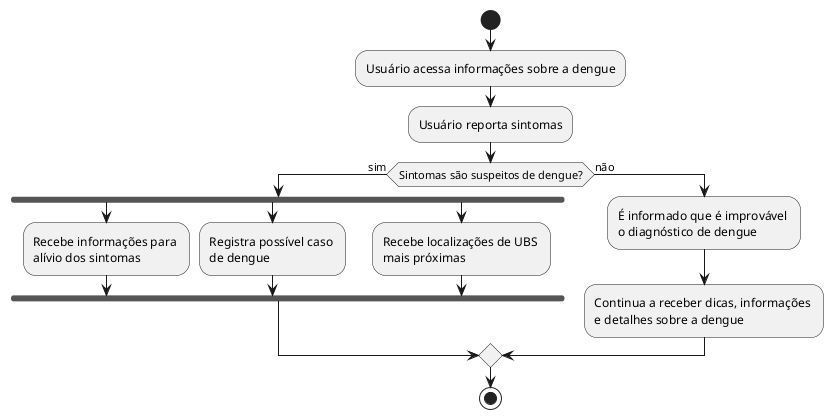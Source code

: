@startuml
start
:Usuário acessa informações sobre a dengue;
:Usuário reporta sintomas;
if (Sintomas são suspeitos de dengue?) then (sim)
fork
    :Recebe informações para \nalívio dos sintomas;
fork again
    :Registra possível caso \nde dengue;
fork again
    :Recebe localizações de UBS \nmais próximas;
end fork 
else (não)
    :É informado que é improvável \no diagnóstico de dengue;
    :Continua a receber dicas, informações \ne detalhes sobre a dengue;
endif
stop
@enduml